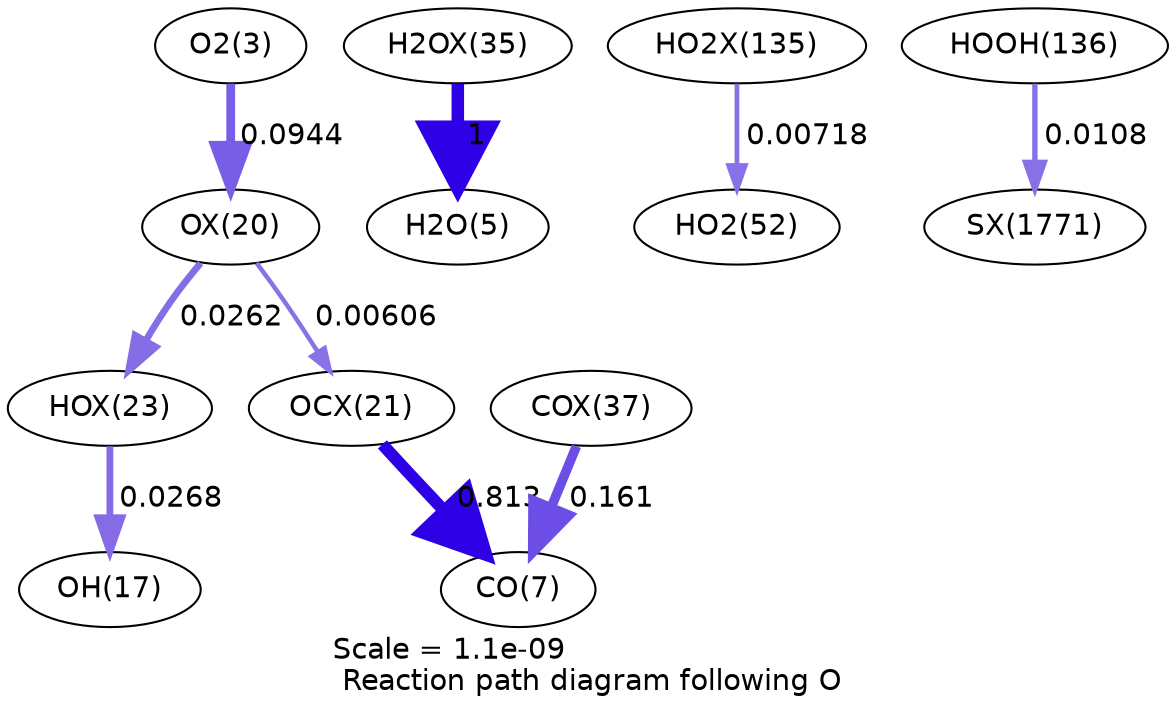 digraph reaction_paths {
center=1;
s5 -> s47[fontname="Helvetica", penwidth=4.22, arrowsize=2.11, color="0.7, 0.594, 0.9"
, label=" 0.0944"];
s47 -> s50[fontname="Helvetica", penwidth=3.25, arrowsize=1.63, color="0.7, 0.526, 0.9"
, label=" 0.0262"];
s47 -> s48[fontname="Helvetica", penwidth=2.15, arrowsize=1.07, color="0.7, 0.506, 0.9"
, label=" 0.00606"];
s50 -> s19[fontname="Helvetica", penwidth=3.27, arrowsize=1.63, color="0.7, 0.527, 0.9"
, label=" 0.0268"];
s57 -> s7[fontname="Helvetica", penwidth=6, arrowsize=3, color="0.7, 1.5, 0.9"
, label=" 1"];
s71 -> s21[fontname="Helvetica", penwidth=2.27, arrowsize=1.14, color="0.7, 0.507, 0.9"
, label=" 0.00718"];
s48 -> s9[fontname="Helvetica", penwidth=5.84, arrowsize=2.92, color="0.7, 1.31, 0.9"
, label=" 0.813"];
s59 -> s9[fontname="Helvetica", penwidth=4.62, arrowsize=2.31, color="0.7, 0.661, 0.9"
, label=" 0.161"];
s28 -> s132[fontname="Helvetica", penwidth=2.58, arrowsize=1.29, color="0.7, 0.511, 0.9"
, label=" 0.0108"];
s5 [ fontname="Helvetica", label="O2(3)"];
s7 [ fontname="Helvetica", label="H2O(5)"];
s9 [ fontname="Helvetica", label="CO(7)"];
s19 [ fontname="Helvetica", label="OH(17)"];
s21 [ fontname="Helvetica", label="HO2(52)"];
s28 [ fontname="Helvetica", label="HOOH(136)"];
s47 [ fontname="Helvetica", label="OX(20)"];
s48 [ fontname="Helvetica", label="OCX(21)"];
s50 [ fontname="Helvetica", label="HOX(23)"];
s57 [ fontname="Helvetica", label="H2OX(35)"];
s59 [ fontname="Helvetica", label="COX(37)"];
s71 [ fontname="Helvetica", label="HO2X(135)"];
s132 [ fontname="Helvetica", label="SX(1771)"];
 label = "Scale = 1.1e-09\l Reaction path diagram following O";
 fontname = "Helvetica";
}
